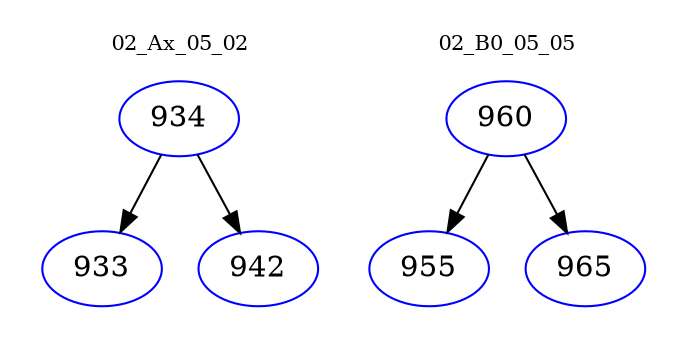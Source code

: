 digraph{
subgraph cluster_0 {
color = white
label = "02_Ax_05_02";
fontsize=10;
T0_934 [label="934", color="blue"]
T0_934 -> T0_933 [color="black"]
T0_933 [label="933", color="blue"]
T0_934 -> T0_942 [color="black"]
T0_942 [label="942", color="blue"]
}
subgraph cluster_1 {
color = white
label = "02_B0_05_05";
fontsize=10;
T1_960 [label="960", color="blue"]
T1_960 -> T1_955 [color="black"]
T1_955 [label="955", color="blue"]
T1_960 -> T1_965 [color="black"]
T1_965 [label="965", color="blue"]
}
}
